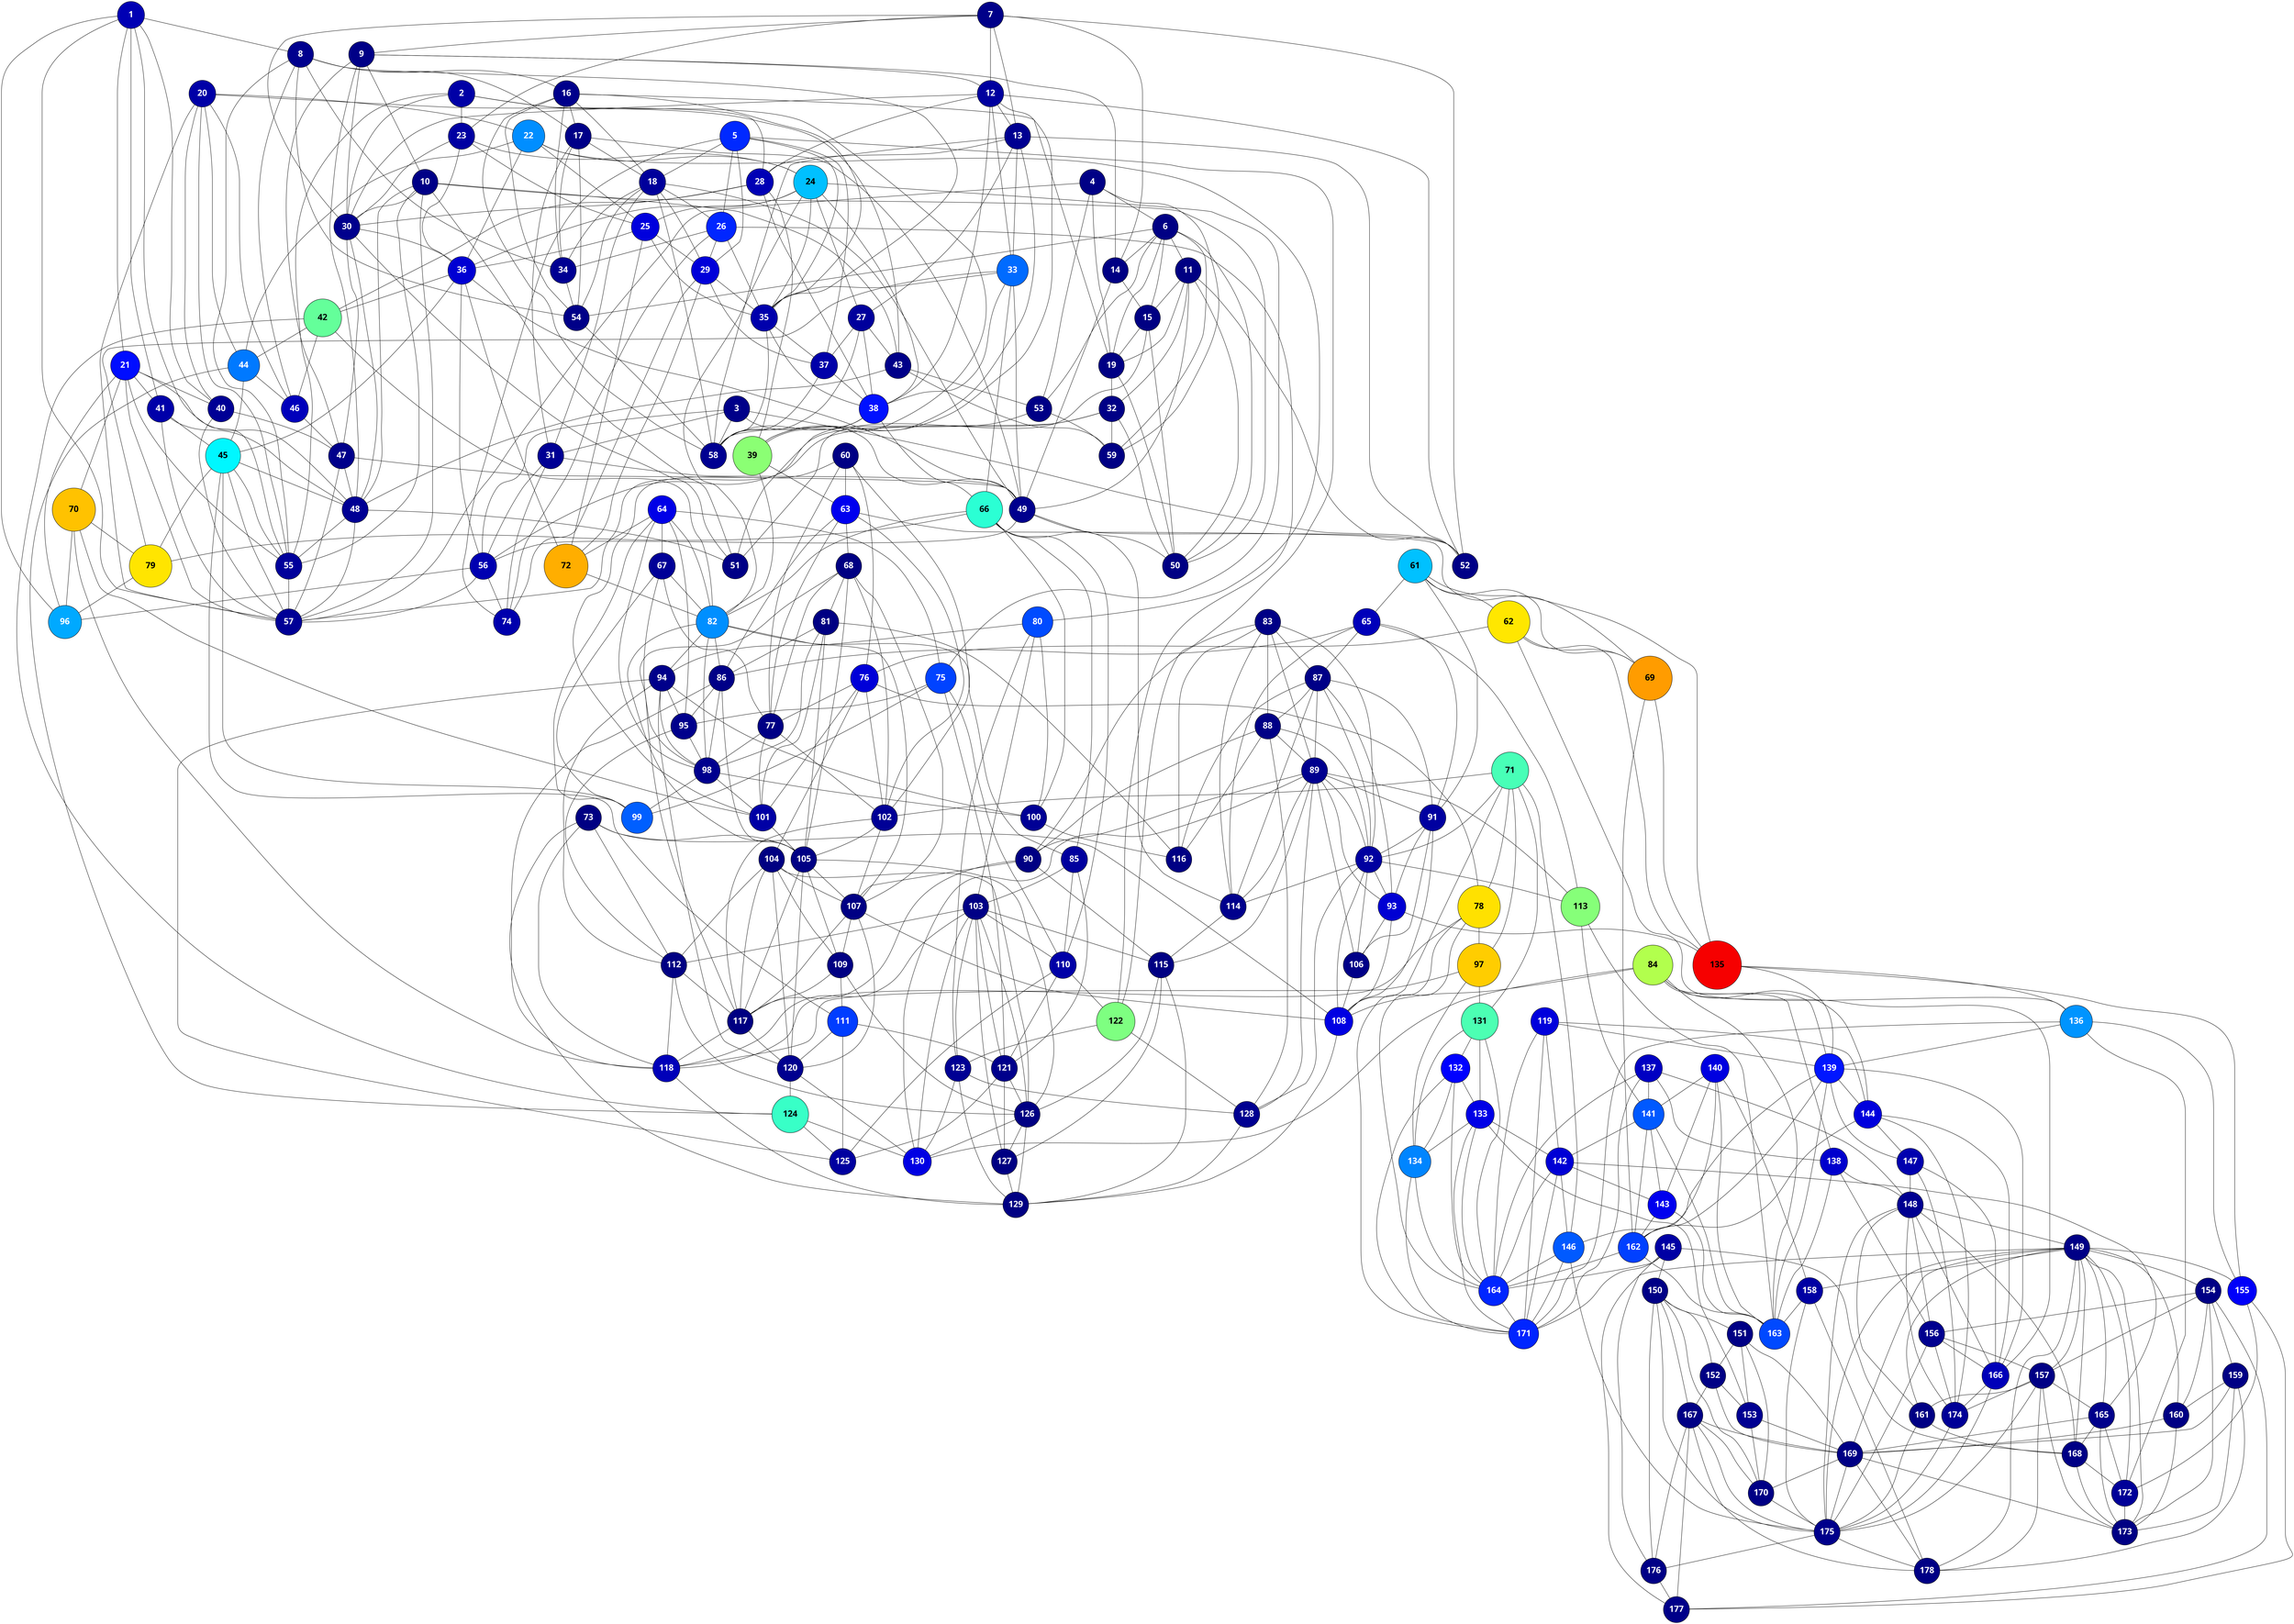 graph Walk {
1 [fillcolor="0.6667,1.0000,0.7052"][style=filled][width=1.0504][height=1.0504][fontcolor="0,0,1.0"][fontsize=24][fontname="Arial Rounded MT Bold"]
1 -- 8
1 -- 21
1 -- 40
1 -- 41
1 -- 55
1 -- 57
1 -- 96
2 [fillcolor="0.6667,1.0000,0.6494"][style=filled][width=1.0356][height=1.0356][fontcolor="0,0,1.0"][fontsize=24][fontname="Arial Rounded MT Bold"]
2 -- 23
2 -- 28
2 -- 30
2 -- 39
2 -- 55
3 [fillcolor="0.6667,1.0000,0.5378"][style=filled][width=1.0082][height=1.0082][fontcolor="0,0,1.0"][fontsize=24][fontname="Arial Rounded MT Bold"]
3 -- 31
3 -- 49
3 -- 52
3 -- 56
3 -- 58
4 [fillcolor="0.6667,1.0000,0.5259"][style=filled][width=1.0049][height=1.0049][fontcolor="0,0,1.0"][fontsize=24][fontname="Arial Rounded MT Bold"]
4 -- 6
4 -- 19
4 -- 53
4 -- 57
4 -- 59
5 [fillcolor="0.6394,1.0000,1.0000"][style=filled][width=1.1653][height=1.1653][fontcolor="0,0,1.0"][fontsize=24][fontname="Arial Rounded MT Bold"]
5 -- 18
5 -- 26
5 -- 29
5 -- 35
5 -- 37
5 -- 74
5 -- 122
6 [fillcolor="0.6667,1.0000,0.5179"][style=filled][width=1.0030][height=1.0030][fontcolor="0,0,1.0"][fontsize=24][fontname="Arial Rounded MT Bold"]
6 -- 11
6 -- 14
6 -- 15
6 -- 19
6 -- 50
6 -- 53
6 -- 54
6 -- 59
7 [fillcolor="0.6667,1.0000,0.5378"][style=filled][width=1.0079][height=1.0079][fontcolor="0,0,1.0"][fontsize=24][fontname="Arial Rounded MT Bold"]
7 -- 9
7 -- 12
7 -- 13
7 -- 14
7 -- 23
7 -- 30
7 -- 52
8 [fillcolor="0.6667,1.0000,0.5578"][style=filled][width=1.0131][height=1.0131][fontcolor="0,0,1.0"][fontsize=24][fontname="Arial Rounded MT Bold"]
8 -- 16
8 -- 17
8 -- 34
8 -- 35
8 -- 46
8 -- 54
8 -- 55
9 [fillcolor="0.6667,1.0000,0.5299"][style=filled][width=1.0056][height=1.0056][fontcolor="0,0,1.0"][fontsize=24][fontname="Arial Rounded MT Bold"]
9 -- 10
9 -- 12
9 -- 14
9 -- 30
9 -- 47
9 -- 48
10 [fillcolor="0.6667,1.0000,0.5299"][style=filled][width=1.0063][height=1.0063][fontcolor="0,0,1.0"][fontsize=24][fontname="Arial Rounded MT Bold"]
10 -- 30
10 -- 43
10 -- 48
10 -- 50
10 -- 51
10 -- 55
10 -- 57
11 [fillcolor="0.6667,1.0000,0.5139"][style=filled][width=1.0024][height=1.0024][fontcolor="0,0,1.0"][fontsize=24][fontname="Arial Rounded MT Bold"]
11 -- 15
11 -- 19
11 -- 32
11 -- 49
11 -- 50
11 -- 52
12 [fillcolor="0.6667,1.0000,0.6215"][style=filled][width=1.0288][height=1.0288][fontcolor="0,0,1.0"][fontsize=24][fontname="Arial Rounded MT Bold"]
12 -- 13
12 -- 28
12 -- 30
12 -- 33
12 -- 38
12 -- 39
12 -- 52
13 [fillcolor="0.6667,1.0000,0.5697"][style=filled][width=1.0156][height=1.0156][fontcolor="0,0,1.0"][fontsize=24][fontname="Arial Rounded MT Bold"]
13 -- 27
13 -- 28
13 -- 33
13 -- 51
13 -- 52
13 -- 58
14 [fillcolor="0.6667,1.0000,0.5179"][style=filled][width=1.0030][height=1.0030][fontcolor="0,0,1.0"][fontsize=24][fontname="Arial Rounded MT Bold"]
14 -- 15
14 -- 49
15 [fillcolor="0.6667,1.0000,0.5139"][style=filled][width=1.0023][height=1.0023][fontcolor="0,0,1.0"][fontsize=24][fontname="Arial Rounded MT Bold"]
15 -- 19
15 -- 50
15 -- 51
16 [fillcolor="0.6667,1.0000,0.5458"][style=filled][width=1.0096][height=1.0096][fontcolor="0,0,1.0"][fontsize=24][fontname="Arial Rounded MT Bold"]
16 -- 17
16 -- 18
16 -- 19
16 -- 34
16 -- 35
16 -- 54
16 -- 58
17 [fillcolor="0.6667,1.0000,0.5339"][style=filled][width=1.0074][height=1.0074][fontcolor="0,0,1.0"][fontsize=24][fontname="Arial Rounded MT Bold"]
17 -- 18
17 -- 31
17 -- 34
17 -- 49
17 -- 54
18 [fillcolor="0.6667,1.0000,0.6056"][style=filled][width=1.0250][height=1.0250][fontcolor="0,0,1.0"][fontsize=24][fontname="Arial Rounded MT Bold"]
18 -- 26
18 -- 29
18 -- 31
18 -- 34
18 -- 49
18 -- 54
18 -- 58
19 [fillcolor="0.6667,1.0000,0.5179"][style=filled][width=1.0029][height=1.0029][fontcolor="0,0,1.0"][fontsize=24][fontname="Arial Rounded MT Bold"]
19 -- 32
19 -- 50
20 [fillcolor="0.6667,1.0000,0.6534"][style=filled][width=1.0365][height=1.0365][fontcolor="0,0,1.0"][fontsize=24][fontname="Arial Rounded MT Bold"]
20 -- 22
20 -- 40
20 -- 43
20 -- 44
20 -- 46
20 -- 55
20 -- 57
21 [fillcolor="0.6580,1.0000,1.0000"][style=filled][width=1.1366][height=1.1366][fontcolor="0,0,1.0"][fontsize=24][fontname="Arial Rounded MT Bold"]
21 -- 40
21 -- 41
21 -- 48
21 -- 55
21 -- 57
21 -- 70
21 -- 96
22 [fillcolor="0.5737,1.0000,1.0000"][style=filled][width=1.2642][height=1.2642][fontcolor="0,0,1.0"][fontsize=24][fontname="Arial Rounded MT Bold"]
22 -- 24
22 -- 25
22 -- 36
22 -- 44
22 -- 80
23 [fillcolor="0.6667,1.0000,0.6335"][style=filled][width=1.0315][height=1.0315][fontcolor="0,0,1.0"][fontsize=24][fontname="Arial Rounded MT Bold"]
23 -- 24
23 -- 25
23 -- 30
23 -- 36
24 [fillcolor="0.5412,1.0000,1.0000"][style=filled][width=1.3130][height=1.3130][fontcolor="0,0,0.0"][fontsize=24][fontname="Arial Rounded MT Bold"]
24 -- 25
24 -- 27
24 -- 35
24 -- 36
24 -- 38
24 -- 75
24 -- 82
25 [fillcolor="0.6667,1.0000,0.8645"][style=filled][width=1.0896][height=1.0896][fontcolor="0,0,1.0"][fontsize=24][fontname="Arial Rounded MT Bold"]
25 -- 29
25 -- 35
25 -- 36
25 -- 72
26 [fillcolor="0.6414,1.0000,1.0000"][style=filled][width=1.1622][height=1.1622][fontcolor="0,0,1.0"][fontsize=24][fontname="Arial Rounded MT Bold"]
26 -- 29
26 -- 34
26 -- 35
26 -- 74
26 -- 122
27 [fillcolor="0.6667,1.0000,0.6096"][style=filled][width=1.0262][height=1.0262][fontcolor="0,0,1.0"][fontsize=24][fontname="Arial Rounded MT Bold"]
27 -- 37
27 -- 38
27 -- 43
27 -- 58
28 [fillcolor="0.6667,1.0000,0.7092"][style=filled][width=1.0508][height=1.0508][fontcolor="0,0,1.0"][fontsize=24][fontname="Arial Rounded MT Bold"]
28 -- 30
28 -- 38
28 -- 39
28 -- 42
29 [fillcolor="0.6667,1.0000,0.8486"][style=filled][width=1.0860][height=1.0860][fontcolor="0,0,1.0"][fontsize=24][fontname="Arial Rounded MT Bold"]
29 -- 35
29 -- 37
29 -- 72
29 -- 74
30 [fillcolor="0.6667,1.0000,0.5538"][style=filled][width=1.0117][height=1.0117][fontcolor="0,0,1.0"][fontsize=24][fontname="Arial Rounded MT Bold"]
30 -- 36
30 -- 47
30 -- 48
30 -- 51
31 [fillcolor="0.6667,1.0000,0.5817"][style=filled][width=1.0191][height=1.0191][fontcolor="0,0,1.0"][fontsize=24][fontname="Arial Rounded MT Bold"]
31 -- 49
31 -- 56
31 -- 74
32 [fillcolor="0.6667,1.0000,0.5259"][style=filled][width=1.0050][height=1.0050][fontcolor="0,0,1.0"][fontsize=24][fontname="Arial Rounded MT Bold"]
32 -- 50
32 -- 56
32 -- 58
32 -- 59
33 [fillcolor="0.5969,1.0000,1.0000"][style=filled][width=1.2286][height=1.2286][fontcolor="0,0,1.0"][fontsize=24][fontname="Arial Rounded MT Bold"]
33 -- 35
33 -- 38
33 -- 49
33 -- 66
33 -- 79
34 [fillcolor="0.6667,1.0000,0.5737"][style=filled][width=1.0172][height=1.0172][fontcolor="0,0,1.0"][fontsize=24][fontname="Arial Rounded MT Bold"]
34 -- 54
35 [fillcolor="0.6667,1.0000,0.6733"][style=filled][width=1.0423][height=1.0423][fontcolor="0,0,1.0"][fontsize=24][fontname="Arial Rounded MT Bold"]
35 -- 37
35 -- 38
35 -- 58
36 [fillcolor="0.6667,1.0000,0.8247"][style=filled][width=1.0801][height=1.0801][fontcolor="0,0,1.0"][fontsize=24][fontname="Arial Rounded MT Bold"]
36 -- 42
36 -- 45
36 -- 49
36 -- 56
36 -- 72
37 [fillcolor="0.6667,1.0000,0.6614"][style=filled][width=1.0389][height=1.0389][fontcolor="0,0,1.0"][fontsize=24][fontname="Arial Rounded MT Bold"]
37 -- 38
37 -- 58
38 [fillcolor="0.6554,1.0000,1.0000"][style=filled][width=1.1406][height=1.1406][fontcolor="0,0,1.0"][fontsize=24][fontname="Arial Rounded MT Bold"]
38 -- 39
38 -- 58
38 -- 66
39 [fillcolor="0.3054,0.5458,1.0000"][style=filled][width=1.5119][height=1.5119][fontcolor="0,0,0.0"][fontsize=24][fontname="Arial Rounded MT Bold"]
39 -- 63
39 -- 82
40 [fillcolor="0.6667,1.0000,0.5857"][style=filled][width=1.0203][height=1.0203][fontcolor="0,0,1.0"][fontsize=24][fontname="Arial Rounded MT Bold"]
40 -- 47
40 -- 57
41 [fillcolor="0.6667,1.0000,0.6614"][style=filled][width=1.0388][height=1.0388][fontcolor="0,0,1.0"][fontsize=24][fontname="Arial Rounded MT Bold"]
41 -- 45
41 -- 48
41 -- 57
42 [fillcolor="0.3914,0.6056,1.0000"][style=filled][width=1.4737][height=1.4737][fontcolor="0,0,0.0"][fontsize=24][fontname="Arial Rounded MT Bold"]
42 -- 44
42 -- 46
42 -- 82
42 -- 124
43 [fillcolor="0.6667,1.0000,0.5378"][style=filled][width=1.0083][height=1.0083][fontcolor="0,0,1.0"][fontsize=24][fontname="Arial Rounded MT Bold"]
43 -- 48
43 -- 53
43 -- 59
44 [fillcolor="0.5876,1.0000,1.0000"][style=filled][width=1.2430][height=1.2430][fontcolor="0,0,1.0"][fontsize=24][fontname="Arial Rounded MT Bold"]
44 -- 45
44 -- 46
44 -- 124
45 [fillcolor="0.5053,1.0000,1.0000"][style=filled][width=1.3674][height=1.3674][fontcolor="0,0,0.0"][fontsize=24][fontname="Arial Rounded MT Bold"]
45 -- 48
45 -- 55
45 -- 57
45 -- 79
45 -- 99
45 -- 111
46 [fillcolor="0.6667,1.0000,0.7331"][style=filled][width=1.0567][height=1.0567][fontcolor="0,0,1.0"][fontsize=24][fontname="Arial Rounded MT Bold"]
46 -- 47
47 [fillcolor="0.6667,1.0000,0.5458"][style=filled][width=1.0097][height=1.0097][fontcolor="0,0,1.0"][fontsize=24][fontname="Arial Rounded MT Bold"]
47 -- 48
47 -- 49
47 -- 57
48 [fillcolor="0.6667,1.0000,0.5817"][style=filled][width=1.0191][height=1.0191][fontcolor="0,0,1.0"][fontsize=24][fontname="Arial Rounded MT Bold"]
48 -- 51
48 -- 55
48 -- 57
49 [fillcolor="0.6667,1.0000,0.5538"][style=filled][width=1.0115][height=1.0115][fontcolor="0,0,1.0"][fontsize=24][fontname="Arial Rounded MT Bold"]
49 -- 50
49 -- 52
49 -- 56
50 [fillcolor="0.6667,1.0000,0.5179"][style=filled][width=1.0025][height=1.0025][fontcolor="0,0,1.0"][fontsize=24][fontname="Arial Rounded MT Bold"]
51 [fillcolor="0.6667,1.0000,0.5259"][style=filled][width=1.0051][height=1.0051][fontcolor="0,0,1.0"][fontsize=24][fontname="Arial Rounded MT Bold"]
52 [fillcolor="0.6667,1.0000,0.5299"][style=filled][width=1.0058][height=1.0058][fontcolor="0,0,1.0"][fontsize=24][fontname="Arial Rounded MT Bold"]
53 [fillcolor="0.6667,1.0000,0.5259"][style=filled][width=1.0054][height=1.0054][fontcolor="0,0,1.0"][fontsize=24][fontname="Arial Rounded MT Bold"]
53 -- 57
53 -- 59
54 [fillcolor="0.6667,1.0000,0.5339"][style=filled][width=1.0066][height=1.0066][fontcolor="0,0,1.0"][fontsize=24][fontname="Arial Rounded MT Bold"]
54 -- 58
55 [fillcolor="0.6667,1.0000,0.6056"][style=filled][width=1.0247][height=1.0247][fontcolor="0,0,1.0"][fontsize=24][fontname="Arial Rounded MT Bold"]
55 -- 57
56 [fillcolor="0.6667,1.0000,0.6932"][style=filled][width=1.0470][height=1.0470][fontcolor="0,0,1.0"][fontsize=24][fontname="Arial Rounded MT Bold"]
56 -- 57
56 -- 74
56 -- 96
57 [fillcolor="0.6667,1.0000,0.5896"][style=filled][width=1.0211][height=1.0211][fontcolor="0,0,1.0"][fontsize=24][fontname="Arial Rounded MT Bold"]
58 [fillcolor="0.6667,1.0000,0.5697"][style=filled][width=1.0157][height=1.0157][fontcolor="0,0,1.0"][fontsize=24][fontname="Arial Rounded MT Bold"]
59 [fillcolor="0.6667,1.0000,0.5179"][style=filled][width=1.0034][height=1.0034][fontcolor="0,0,1.0"][fontsize=24][fontname="Arial Rounded MT Bold"]
60 [fillcolor="0.6667,1.0000,0.5179"][style=filled][width=1.0029][height=1.0029][fontcolor="0,0,1.0"][fontsize=24][fontname="Arial Rounded MT Bold"]
60 -- 63
60 -- 76
60 -- 77
60 -- 101
60 -- 102
61 [fillcolor="0.5405,1.0000,1.0000"][style=filled][width=1.3144][height=1.3144][fontcolor="0,0,0.0"][fontsize=24][fontname="Arial Rounded MT Bold"]
61 -- 62
61 -- 65
61 -- 69
61 -- 91
61 -- 135
62 [fillcolor="0.1507,1.0000,1.0000"][style=filled][width=1.6502][height=1.6502][fontcolor="0,0,0.0"][fontsize=24][fontname="Arial Rounded MT Bold"]
62 -- 69
62 -- 76
62 -- 135
62 -- 136
63 [fillcolor="0.6667,1.0000,0.9363"][style=filled][width=1.1077][height=1.1077][fontcolor="0,0,1.0"][fontsize=24][fontname="Arial Rounded MT Bold"]
63 -- 68
63 -- 69
63 -- 77
63 -- 86
63 -- 102
64 [fillcolor="0.6667,1.0000,0.9044"][style=filled][width=1.0999][height=1.0999][fontcolor="0,0,1.0"][fontsize=24][fontname="Arial Rounded MT Bold"]
64 -- 67
64 -- 72
64 -- 75
64 -- 82
64 -- 95
64 -- 98
64 -- 99
65 [fillcolor="0.6667,1.0000,0.7291"][style=filled][width=1.0555][height=1.0555][fontcolor="0,0,1.0"][fontsize=24][fontname="Arial Rounded MT Bold"]
65 -- 86
65 -- 87
65 -- 91
65 -- 113
65 -- 114
66 [fillcolor="0.4655,0.8287,1.0000"][style=filled][width=1.4180][height=1.4180][fontcolor="0,0,0.0"][fontsize=24][fontname="Arial Rounded MT Bold"]
66 -- 79
66 -- 82
66 -- 85
66 -- 100
66 -- 110
66 -- 114
67 [fillcolor="0.6667,1.0000,0.5936"][style=filled][width=1.0217][height=1.0217][fontcolor="0,0,1.0"][fontsize=24][fontname="Arial Rounded MT Bold"]
67 -- 77
67 -- 82
67 -- 98
67 -- 99
68 [fillcolor="0.6667,1.0000,0.5100"][style=filled][width=1.0009][height=1.0009][fontcolor="0,0,1.0"][fontsize=24][fontname="Arial Rounded MT Bold"]
68 -- 77
68 -- 81
68 -- 102
68 -- 105
68 -- 107
68 -- 117
69 [fillcolor="0.1016,1.0000,1.0000"][style=filled][width=1.7244][height=1.7244][fontcolor="0,0,0.0"][fontsize=24][fontname="Arial Rounded MT Bold"]
69 -- 135
69 -- 162
70 [fillcolor="0.1268,1.0000,1.0000"][style=filled][width=1.6859][height=1.6859][fontcolor="0,0,0.0"][fontsize=24][fontname="Arial Rounded MT Bold"]
70 -- 79
70 -- 96
70 -- 101
70 -- 118
71 [fillcolor="0.4343,0.7171,1.0000"][style=filled][width=1.4459][height=1.4459][fontcolor="0,0,0.0"][fontsize=24][fontname="Arial Rounded MT Bold"]
71 -- 78
71 -- 92
71 -- 97
71 -- 102
71 -- 108
71 -- 131
71 -- 146
72 [fillcolor="0.1135,1.0000,1.0000"][style=filled][width=1.7060][height=1.7060][fontcolor="0,0,0.0"][fontsize=24][fontname="Arial Rounded MT Bold"]
72 -- 82
73 [fillcolor="0.6667,1.0000,0.5139"][style=filled][width=1.0018][height=1.0018][fontcolor="0,0,1.0"][fontsize=24][fontname="Arial Rounded MT Bold"]
73 -- 105
73 -- 108
73 -- 112
73 -- 118
73 -- 129
74 [fillcolor="0.6667,1.0000,0.6773"][style=filled][width=1.0434][height=1.0434][fontcolor="0,0,1.0"][fontsize=24][fontname="Arial Rounded MT Bold"]
75 [fillcolor="0.6228,1.0000,1.0000"][style=filled][width=1.1899][height=1.1899][fontcolor="0,0,1.0"][fontsize=24][fontname="Arial Rounded MT Bold"]
75 -- 95
75 -- 99
75 -- 110
75 -- 121
76 [fillcolor="0.6667,1.0000,0.8446"][style=filled][width=1.0853][height=1.0853][fontcolor="0,0,1.0"][fontsize=24][fontname="Arial Rounded MT Bold"]
76 -- 77
76 -- 78
76 -- 101
76 -- 102
76 -- 104
77 [fillcolor="0.6667,1.0000,0.5219"][style=filled][width=1.0044][height=1.0044][fontcolor="0,0,1.0"][fontsize=24][fontname="Arial Rounded MT Bold"]
77 -- 98
77 -- 101
77 -- 102
78 [fillcolor="0.1467,1.0000,1.0000"][style=filled][width=1.6556][height=1.6556][fontcolor="0,0,0.0"][fontsize=24][fontname="Arial Rounded MT Bold"]
78 -- 97
78 -- 118
78 -- 164
78 -- 171
79 [fillcolor="0.1494,1.0000,1.0000"][style=filled][width=1.6519][height=1.6519][fontcolor="0,0,0.0"][fontsize=24][fontname="Arial Rounded MT Bold"]
79 -- 96
80 [fillcolor="0.6175,1.0000,1.0000"][style=filled][width=1.1983][height=1.1983][fontcolor="0,0,1.0"][fontsize=24][fontname="Arial Rounded MT Bold"]
80 -- 94
80 -- 100
80 -- 103
80 -- 123
81 [fillcolor="0.6667,1.0000,0.5139"][style=filled][width=1.0020][height=1.0020][fontcolor="0,0,1.0"][fontsize=24][fontname="Arial Rounded MT Bold"]
81 -- 86
81 -- 98
81 -- 101
81 -- 105
81 -- 116
82 [fillcolor="0.5730,1.0000,1.0000"][style=filled][width=1.2650][height=1.2650][fontcolor="0,0,1.0"][fontsize=24][fontname="Arial Rounded MT Bold"]
82 -- 85
82 -- 86
82 -- 94
82 -- 98
82 -- 105
82 -- 107
83 [fillcolor="0.6667,1.0000,0.5259"][style=filled][width=1.0051][height=1.0051][fontcolor="0,0,1.0"][fontsize=24][fontname="Arial Rounded MT Bold"]
83 -- 87
83 -- 88
83 -- 89
83 -- 90
83 -- 92
83 -- 114
83 -- 116
84 [fillcolor="0.2390,0.6972,1.0000"][style=filled][width=1.5501][height=1.5501][fontcolor="0,0,0.0"][fontsize=24][fontname="Arial Rounded MT Bold"]
84 -- 108
84 -- 130
84 -- 138
84 -- 139
84 -- 144
84 -- 163
84 -- 166
85 [fillcolor="0.6667,1.0000,0.6175"][style=filled][width=1.0281][height=1.0281][fontcolor="0,0,1.0"][fontsize=24][fontname="Arial Rounded MT Bold"]
85 -- 103
85 -- 110
85 -- 121
86 [fillcolor="0.6667,1.0000,0.5299"][style=filled][width=1.0058][height=1.0058][fontcolor="0,0,1.0"][fontsize=24][fontname="Arial Rounded MT Bold"]
86 -- 95
86 -- 98
86 -- 105
86 -- 118
87 [fillcolor="0.6667,1.0000,0.5299"][style=filled][width=1.0063][height=1.0063][fontcolor="0,0,1.0"][fontsize=24][fontname="Arial Rounded MT Bold"]
87 -- 88
87 -- 89
87 -- 91
87 -- 92
87 -- 93
87 -- 114
87 -- 116
88 [fillcolor="0.6667,1.0000,0.5259"][style=filled][width=1.0050][height=1.0050][fontcolor="0,0,1.0"][fontsize=24][fontname="Arial Rounded MT Bold"]
88 -- 89
88 -- 90
88 -- 92
88 -- 116
88 -- 128
89 [fillcolor="0.6667,1.0000,0.5618"][style=filled][width=1.0137][height=1.0137][fontcolor="0,0,1.0"][fontsize=24][fontname="Arial Rounded MT Bold"]
89 -- 90
89 -- 91
89 -- 92
89 -- 93
89 -- 106
89 -- 113
89 -- 114
89 -- 115
89 -- 128
89 -- 130
90 [fillcolor="0.6667,1.0000,0.5139"][style=filled][width=1.0025][height=1.0025][fontcolor="0,0,1.0"][fontsize=24][fontname="Arial Rounded MT Bold"]
90 -- 107
90 -- 115
90 -- 117
91 [fillcolor="0.6667,1.0000,0.6255"][style=filled][width=1.0302][height=1.0302][fontcolor="0,0,1.0"][fontsize=24][fontname="Arial Rounded MT Bold"]
91 -- 92
91 -- 93
91 -- 106
91 -- 108
92 [fillcolor="0.6667,1.0000,0.6255"][style=filled][width=1.0303][height=1.0303][fontcolor="0,0,1.0"][fontsize=24][fontname="Arial Rounded MT Bold"]
92 -- 93
92 -- 106
92 -- 108
92 -- 113
92 -- 114
92 -- 128
93 [fillcolor="0.6667,1.0000,0.8247"][style=filled][width=1.0803][height=1.0803][fontcolor="0,0,1.0"][fontsize=24][fontname="Arial Rounded MT Bold"]
93 -- 106
93 -- 108
93 -- 135
94 [fillcolor="0.6667,1.0000,0.5418"][style=filled][width=1.0088][height=1.0088][fontcolor="0,0,1.0"][fontsize=24][fontname="Arial Rounded MT Bold"]
94 -- 95
94 -- 98
94 -- 100
94 -- 112
94 -- 120
94 -- 125
95 [fillcolor="0.6667,1.0000,0.5498"][style=filled][width=1.0113][height=1.0113][fontcolor="0,0,1.0"][fontsize=24][fontname="Arial Rounded MT Bold"]
95 -- 98
95 -- 112
96 [fillcolor="0.5564,1.0000,1.0000"][style=filled][width=1.2902][height=1.2902][fontcolor="0,0,1.0"][fontsize=24][fontname="Arial Rounded MT Bold"]
97 [fillcolor="0.1341,1.0000,1.0000"][style=filled][width=1.6755][height=1.6755][fontcolor="0,0,0.0"][fontsize=24][fontname="Arial Rounded MT Bold"]
97 -- 118
97 -- 131
97 -- 134
98 [fillcolor="0.6667,1.0000,0.5578"][style=filled][width=1.0127][height=1.0127][fontcolor="0,0,1.0"][fontsize=24][fontname="Arial Rounded MT Bold"]
98 -- 99
98 -- 100
98 -- 101
99 [fillcolor="0.6042,1.0000,1.0000"][style=filled][width=1.2182][height=1.2182][fontcolor="0,0,1.0"][fontsize=24][fontname="Arial Rounded MT Bold"]
100 [fillcolor="0.6667,1.0000,0.5857"][style=filled][width=1.0199][height=1.0199][fontcolor="0,0,1.0"][fontsize=24][fontname="Arial Rounded MT Bold"]
100 -- 116
101 [fillcolor="0.6667,1.0000,0.6454"][style=filled][width=1.0350][height=1.0350][fontcolor="0,0,1.0"][fontsize=24][fontname="Arial Rounded MT Bold"]
101 -- 105
102 [fillcolor="0.6667,1.0000,0.5896"][style=filled][width=1.0208][height=1.0208][fontcolor="0,0,1.0"][fontsize=24][fontname="Arial Rounded MT Bold"]
102 -- 105
102 -- 107
102 -- 117
103 [fillcolor="0.6667,1.0000,0.5259"][style=filled][width=1.0048][height=1.0048][fontcolor="0,0,1.0"][fontsize=24][fontname="Arial Rounded MT Bold"]
103 -- 110
103 -- 112
103 -- 115
103 -- 118
103 -- 121
103 -- 123
103 -- 126
103 -- 127
103 -- 130
104 [fillcolor="0.6667,1.0000,0.5100"][style=filled][width=1.0009][height=1.0009][fontcolor="0,0,1.0"][fontsize=24][fontname="Arial Rounded MT Bold"]
104 -- 107
104 -- 109
104 -- 112
104 -- 117
104 -- 120
104 -- 126
105 [fillcolor="0.6667,1.0000,0.5179"][style=filled][width=1.0031][height=1.0031][fontcolor="0,0,1.0"][fontsize=24][fontname="Arial Rounded MT Bold"]
105 -- 107
105 -- 109
105 -- 117
105 -- 120
105 -- 126
106 [fillcolor="0.6667,1.0000,0.5339"][style=filled][width=1.0074][height=1.0074][fontcolor="0,0,1.0"][fontsize=24][fontname="Arial Rounded MT Bold"]
106 -- 108
107 [fillcolor="0.6667,1.0000,0.5179"][style=filled][width=1.0031][height=1.0031][fontcolor="0,0,1.0"][fontsize=24][fontname="Arial Rounded MT Bold"]
107 -- 108
107 -- 109
107 -- 117
107 -- 120
108 [fillcolor="0.6667,1.0000,0.8845"][style=filled][width=1.0952][height=1.0952][fontcolor="0,0,1.0"][fontsize=24][fontname="Arial Rounded MT Bold"]
108 -- 129
109 [fillcolor="0.6667,1.0000,0.5139"][style=filled][width=1.0024][height=1.0024][fontcolor="0,0,1.0"][fontsize=24][fontname="Arial Rounded MT Bold"]
109 -- 111
109 -- 117
109 -- 126
110 [fillcolor="0.6667,1.0000,0.6534"][style=filled][width=1.0370][height=1.0370][fontcolor="0,0,1.0"][fontsize=24][fontname="Arial Rounded MT Bold"]
110 -- 121
110 -- 122
110 -- 125
111 [fillcolor="0.6268,1.0000,1.0000"][style=filled][width=1.1842][height=1.1842][fontcolor="0,0,1.0"][fontsize=24][fontname="Arial Rounded MT Bold"]
111 -- 120
111 -- 121
111 -- 125
112 [fillcolor="0.6667,1.0000,0.5139"][style=filled][width=1.0021][height=1.0021][fontcolor="0,0,1.0"][fontsize=24][fontname="Arial Rounded MT Bold"]
112 -- 117
112 -- 118
112 -- 126
113 [fillcolor="0.3169,0.5259,1.0000"][style=filled][width=1.5071][height=1.5071][fontcolor="0,0,0.0"][fontsize=24][fontname="Arial Rounded MT Bold"]
113 -- 141
113 -- 163
114 [fillcolor="0.6667,1.0000,0.5498"][style=filled][width=1.0110][height=1.0110][fontcolor="0,0,1.0"][fontsize=24][fontname="Arial Rounded MT Bold"]
114 -- 115
115 [fillcolor="0.6667,1.0000,0.5139"][style=filled][width=1.0022][height=1.0022][fontcolor="0,0,1.0"][fontsize=24][fontname="Arial Rounded MT Bold"]
115 -- 126
115 -- 127
115 -- 129
116 [fillcolor="0.6667,1.0000,0.5179"][style=filled][width=1.0029][height=1.0029][fontcolor="0,0,1.0"][fontsize=24][fontname="Arial Rounded MT Bold"]
117 [fillcolor="0.6667,1.0000,0.5100"][style=filled][width=1.0008][height=1.0008][fontcolor="0,0,1.0"][fontsize=24][fontname="Arial Rounded MT Bold"]
117 -- 118
117 -- 120
118 [fillcolor="0.6667,1.0000,0.7251"][style=filled][width=1.0552][height=1.0552][fontcolor="0,0,1.0"][fontsize=24][fontname="Arial Rounded MT Bold"]
118 -- 129
119 [fillcolor="0.6667,1.0000,0.8606"][style=filled][width=1.0891][height=1.0891][fontcolor="0,0,1.0"][fontsize=24][fontname="Arial Rounded MT Bold"]
119 -- 139
119 -- 142
119 -- 144
119 -- 164
119 -- 171
120 [fillcolor="0.6667,1.0000,0.5618"][style=filled][width=1.0138][height=1.0138][fontcolor="0,0,1.0"][fontsize=24][fontname="Arial Rounded MT Bold"]
120 -- 124
120 -- 130
121 [fillcolor="0.6667,1.0000,0.5458"][style=filled][width=1.0104][height=1.0104][fontcolor="0,0,1.0"][fontsize=24][fontname="Arial Rounded MT Bold"]
121 -- 125
121 -- 126
121 -- 127
122 [fillcolor="0.3373,0.5060,1.0000"][style=filled][width=1.4992][height=1.4992][fontcolor="0,0,0.0"][fontsize=24][fontname="Arial Rounded MT Bold"]
122 -- 123
122 -- 128
123 [fillcolor="0.6667,1.0000,0.5817"][style=filled][width=1.0192][height=1.0192][fontcolor="0,0,1.0"][fontsize=24][fontname="Arial Rounded MT Bold"]
123 -- 128
123 -- 129
123 -- 130
124 [fillcolor="0.4532,0.7809,1.0000"][style=filled][width=1.4297][height=1.4297][fontcolor="0,0,0.0"][fontsize=24][fontname="Arial Rounded MT Bold"]
124 -- 125
124 -- 130
125 [fillcolor="0.6667,1.0000,0.6255"][style=filled][width=1.0297][height=1.0297][fontcolor="0,0,1.0"][fontsize=24][fontname="Arial Rounded MT Bold"]
126 [fillcolor="0.6667,1.0000,0.5139"][style=filled][width=1.0017][height=1.0017][fontcolor="0,0,1.0"][fontsize=24][fontname="Arial Rounded MT Bold"]
126 -- 127
126 -- 129
126 -- 130
127 [fillcolor="0.6667,1.0000,0.5139"][style=filled][width=1.0024][height=1.0024][fontcolor="0,0,1.0"][fontsize=24][fontname="Arial Rounded MT Bold"]
127 -- 129
128 [fillcolor="0.6667,1.0000,0.5697"][style=filled][width=1.0164][height=1.0164][fontcolor="0,0,1.0"][fontsize=24][fontname="Arial Rounded MT Bold"]
128 -- 129
129 [fillcolor="0.6667,1.0000,0.5139"][style=filled][width=1.0020][height=1.0020][fontcolor="0,0,1.0"][fontsize=24][fontname="Arial Rounded MT Bold"]
130 [fillcolor="0.6667,1.0000,0.8884"][style=filled][width=1.0956][height=1.0956][fontcolor="0,0,1.0"][fontsize=24][fontname="Arial Rounded MT Bold"]
131 [fillcolor="0.4290,0.7012,1.0000"][style=filled][width=1.4501][height=1.4501][fontcolor="0,0,0.0"][fontsize=24][fontname="Arial Rounded MT Bold"]
131 -- 132
131 -- 133
131 -- 134
131 -- 164
132 [fillcolor="0.6660,1.0000,1.0000"][style=filled][width=1.1252][height=1.1252][fontcolor="0,0,1.0"][fontsize=24][fontname="Arial Rounded MT Bold"]
132 -- 133
132 -- 134
132 -- 164
132 -- 171
133 [fillcolor="0.6667,1.0000,0.9004"][style=filled][width=1.0994][height=1.0994][fontcolor="0,0,1.0"][fontsize=24][fontname="Arial Rounded MT Bold"]
133 -- 134
133 -- 142
133 -- 153
133 -- 164
133 -- 171
134 [fillcolor="0.5797,1.0000,1.0000"][style=filled][width=1.2554][height=1.2554][fontcolor="0,0,1.0"][fontsize=24][fontname="Arial Rounded MT Bold"]
134 -- 164
134 -- 171
135 [fillcolor="0.0000,1.0000,0.9641"][style=filled][width=1.8863][height=1.8863][fontcolor="0,0,0.0"][fontsize=24][fontname="Arial Rounded MT Bold"]
135 -- 136
135 -- 139
135 -- 155
136 [fillcolor="0.5697,1.0000,1.0000"][style=filled][width=1.2699][height=1.2699][fontcolor="0,0,1.0"][fontsize=24][fontname="Arial Rounded MT Bold"]
136 -- 139
136 -- 155
136 -- 171
136 -- 172
137 [fillcolor="0.6667,1.0000,0.7649"][style=filled][width=1.0648][height=1.0648][fontcolor="0,0,1.0"][fontsize=24][fontname="Arial Rounded MT Bold"]
137 -- 138
137 -- 141
137 -- 148
137 -- 164
137 -- 171
138 [fillcolor="0.6667,1.0000,0.8008"][style=filled][width=1.0740][height=1.0740][fontcolor="0,0,1.0"][fontsize=24][fontname="Arial Rounded MT Bold"]
138 -- 148
138 -- 156
138 -- 163
139 [fillcolor="0.6521,1.0000,1.0000"][style=filled][width=1.1459][height=1.1459][fontcolor="0,0,1.0"][fontsize=24][fontname="Arial Rounded MT Bold"]
139 -- 144
139 -- 146
139 -- 147
139 -- 162
139 -- 163
139 -- 166
140 [fillcolor="0.6667,1.0000,0.8765"][style=filled][width=1.0928][height=1.0928][fontcolor="0,0,1.0"][fontsize=24][fontname="Arial Rounded MT Bold"]
140 -- 141
140 -- 143
140 -- 158
140 -- 162
140 -- 163
141 [fillcolor="0.6082,1.0000,1.0000"][style=filled][width=1.2118][height=1.2118][fontcolor="0,0,1.0"][fontsize=24][fontname="Arial Rounded MT Bold"]
141 -- 142
141 -- 143
141 -- 162
141 -- 163
142 [fillcolor="0.6667,1.0000,0.8327"][style=filled][width=1.0824][height=1.0824][fontcolor="0,0,1.0"][fontsize=24][fontname="Arial Rounded MT Bold"]
142 -- 143
142 -- 146
142 -- 164
142 -- 165
142 -- 171
143 [fillcolor="0.6667,1.0000,0.9323"][style=filled][width=1.1072][height=1.1072][fontcolor="0,0,1.0"][fontsize=24][fontname="Arial Rounded MT Bold"]
143 -- 162
143 -- 163
144 [fillcolor="0.6667,1.0000,0.8645"][style=filled][width=1.0897][height=1.0897][fontcolor="0,0,1.0"][fontsize=24][fontname="Arial Rounded MT Bold"]
144 -- 147
144 -- 162
144 -- 166
144 -- 174
145 [fillcolor="0.6667,1.0000,0.6414"][style=filled][width=1.0343][height=1.0343][fontcolor="0,0,1.0"][fontsize=24][fontname="Arial Rounded MT Bold"]
145 -- 150
145 -- 164
145 -- 168
145 -- 171
145 -- 176
146 [fillcolor="0.6076,1.0000,1.0000"][style=filled][width=1.2125][height=1.2125][fontcolor="0,0,1.0"][fontsize=24][fontname="Arial Rounded MT Bold"]
146 -- 164
146 -- 171
146 -- 175
147 [fillcolor="0.6667,1.0000,0.6853"][style=filled][width=1.0452][height=1.0452][fontcolor="0,0,1.0"][fontsize=24][fontname="Arial Rounded MT Bold"]
147 -- 148
147 -- 166
147 -- 174
148 [fillcolor="0.6667,1.0000,0.5697"][style=filled][width=1.0158][height=1.0158][fontcolor="0,0,1.0"][fontsize=24][fontname="Arial Rounded MT Bold"]
148 -- 149
148 -- 156
148 -- 161
148 -- 166
148 -- 168
148 -- 174
148 -- 175
149 [fillcolor="0.6667,1.0000,0.5259"][style=filled][width=1.0050][height=1.0050][fontcolor="0,0,1.0"][fontsize=24][fontname="Arial Rounded MT Bold"]
149 -- 154
149 -- 155
149 -- 157
149 -- 158
149 -- 160
149 -- 161
149 -- 165
149 -- 168
149 -- 169
149 -- 172
149 -- 173
149 -- 175
149 -- 177
149 -- 178
150 [fillcolor="0.6667,1.0000,0.5259"][style=filled][width=1.0046][height=1.0046][fontcolor="0,0,1.0"][fontsize=24][fontname="Arial Rounded MT Bold"]
150 -- 151
150 -- 152
150 -- 167
150 -- 170
150 -- 175
150 -- 176
151 [fillcolor="0.6667,1.0000,0.5219"][style=filled][width=1.0038][height=1.0038][fontcolor="0,0,1.0"][fontsize=24][fontname="Arial Rounded MT Bold"]
151 -- 152
151 -- 153
151 -- 169
151 -- 170
152 [fillcolor="0.6667,1.0000,0.5219"][style=filled][width=1.0038][height=1.0038][fontcolor="0,0,1.0"][fontsize=24][fontname="Arial Rounded MT Bold"]
152 -- 153
152 -- 167
152 -- 169
153 [fillcolor="0.6667,1.0000,0.5737"][style=filled][width=1.0169][height=1.0169][fontcolor="0,0,1.0"][fontsize=24][fontname="Arial Rounded MT Bold"]
153 -- 169
153 -- 170
154 [fillcolor="0.6667,1.0000,0.5219"][style=filled][width=1.0038][height=1.0038][fontcolor="0,0,1.0"][fontsize=24][fontname="Arial Rounded MT Bold"]
154 -- 156
154 -- 157
154 -- 159
154 -- 160
154 -- 173
154 -- 177
155 [fillcolor="0.6667,1.0000,0.9761"][style=filled][width=1.1182][height=1.1182][fontcolor="0,0,1.0"][fontsize=24][fontname="Arial Rounded MT Bold"]
155 -- 172
155 -- 177
156 [fillcolor="0.6667,1.0000,0.5618"][style=filled][width=1.0139][height=1.0139][fontcolor="0,0,1.0"][fontsize=24][fontname="Arial Rounded MT Bold"]
156 -- 157
156 -- 166
156 -- 174
156 -- 175
157 [fillcolor="0.6667,1.0000,0.5219"][style=filled][width=1.0043][height=1.0043][fontcolor="0,0,1.0"][fontsize=24][fontname="Arial Rounded MT Bold"]
157 -- 161
157 -- 165
157 -- 173
157 -- 174
157 -- 175
157 -- 178
158 [fillcolor="0.6667,1.0000,0.6375"][style=filled][width=1.0332][height=1.0332][fontcolor="0,0,1.0"][fontsize=24][fontname="Arial Rounded MT Bold"]
158 -- 163
158 -- 175
158 -- 178
159 [fillcolor="0.6667,1.0000,0.5219"][style=filled][width=1.0035][height=1.0035][fontcolor="0,0,1.0"][fontsize=24][fontname="Arial Rounded MT Bold"]
159 -- 160
159 -- 169
159 -- 173
159 -- 178
160 [fillcolor="0.6667,1.0000,0.5179"][style=filled][width=1.0035][height=1.0035][fontcolor="0,0,1.0"][fontsize=24][fontname="Arial Rounded MT Bold"]
160 -- 169
160 -- 173
161 [fillcolor="0.6667,1.0000,0.5179"][style=filled][width=1.0035][height=1.0035][fontcolor="0,0,1.0"][fontsize=24][fontname="Arial Rounded MT Bold"]
161 -- 168
161 -- 175
162 [fillcolor="0.6248,1.0000,1.0000"][style=filled][width=1.1873][height=1.1873][fontcolor="0,0,1.0"][fontsize=24][fontname="Arial Rounded MT Bold"]
162 -- 163
162 -- 164
163 [fillcolor="0.6189,1.0000,1.0000"][style=filled][width=1.1959][height=1.1959][fontcolor="0,0,1.0"][fontsize=24][fontname="Arial Rounded MT Bold"]
164 [fillcolor="0.6414,1.0000,1.0000"][style=filled][width=1.1624][height=1.1624][fontcolor="0,0,1.0"][fontsize=24][fontname="Arial Rounded MT Bold"]
164 -- 171
165 [fillcolor="0.6667,1.0000,0.5458"][style=filled][width=1.0101][height=1.0101][fontcolor="0,0,1.0"][fontsize=24][fontname="Arial Rounded MT Bold"]
165 -- 168
165 -- 169
165 -- 172
165 -- 173
166 [fillcolor="0.6667,1.0000,0.7251"][style=filled][width=1.0547][height=1.0547][fontcolor="0,0,1.0"][fontsize=24][fontname="Arial Rounded MT Bold"]
166 -- 174
166 -- 175
167 [fillcolor="0.6667,1.0000,0.5219"][style=filled][width=1.0037][height=1.0037][fontcolor="0,0,1.0"][fontsize=24][fontname="Arial Rounded MT Bold"]
167 -- 169
167 -- 170
167 -- 175
167 -- 176
167 -- 177
167 -- 178
168 [fillcolor="0.6667,1.0000,0.5219"][style=filled][width=1.0042][height=1.0042][fontcolor="0,0,1.0"][fontsize=24][fontname="Arial Rounded MT Bold"]
168 -- 172
168 -- 173
169 [fillcolor="0.6667,1.0000,0.5219"][style=filled][width=1.0035][height=1.0035][fontcolor="0,0,1.0"][fontsize=24][fontname="Arial Rounded MT Bold"]
169 -- 170
169 -- 173
169 -- 175
169 -- 178
170 [fillcolor="0.6667,1.0000,0.5219"][style=filled][width=1.0038][height=1.0038][fontcolor="0,0,1.0"][fontsize=24][fontname="Arial Rounded MT Bold"]
170 -- 175
171 [fillcolor="0.6421,1.0000,1.0000"][style=filled][width=1.1606][height=1.1606][fontcolor="0,0,1.0"][fontsize=24][fontname="Arial Rounded MT Bold"]
172 [fillcolor="0.6667,1.0000,0.5976"][style=filled][width=1.0227][height=1.0227][fontcolor="0,0,1.0"][fontsize=24][fontname="Arial Rounded MT Bold"]
172 -- 173
173 [fillcolor="0.6667,1.0000,0.5179"][style=filled][width=1.0034][height=1.0034][fontcolor="0,0,1.0"][fontsize=24][fontname="Arial Rounded MT Bold"]
174 [fillcolor="0.6667,1.0000,0.5936"][style=filled][width=1.0222][height=1.0222][fontcolor="0,0,1.0"][fontsize=24][fontname="Arial Rounded MT Bold"]
174 -- 175
175 [fillcolor="0.6667,1.0000,0.5458"][style=filled][width=1.0100][height=1.0100][fontcolor="0,0,1.0"][fontsize=24][fontname="Arial Rounded MT Bold"]
175 -- 176
175 -- 178
176 [fillcolor="0.6667,1.0000,0.5259"][style=filled][width=1.0046][height=1.0046][fontcolor="0,0,1.0"][fontsize=24][fontname="Arial Rounded MT Bold"]
176 -- 177
177 [fillcolor="0.6667,1.0000,0.5378"][style=filled][width=1.0075][height=1.0075][fontcolor="0,0,1.0"][fontsize=24][fontname="Arial Rounded MT Bold"]
178 [fillcolor="0.6667,1.0000,0.5219"][style=filled][width=1.0039][height=1.0039][fontcolor="0,0,1.0"][fontsize=24][fontname="Arial Rounded MT Bold"]
}
